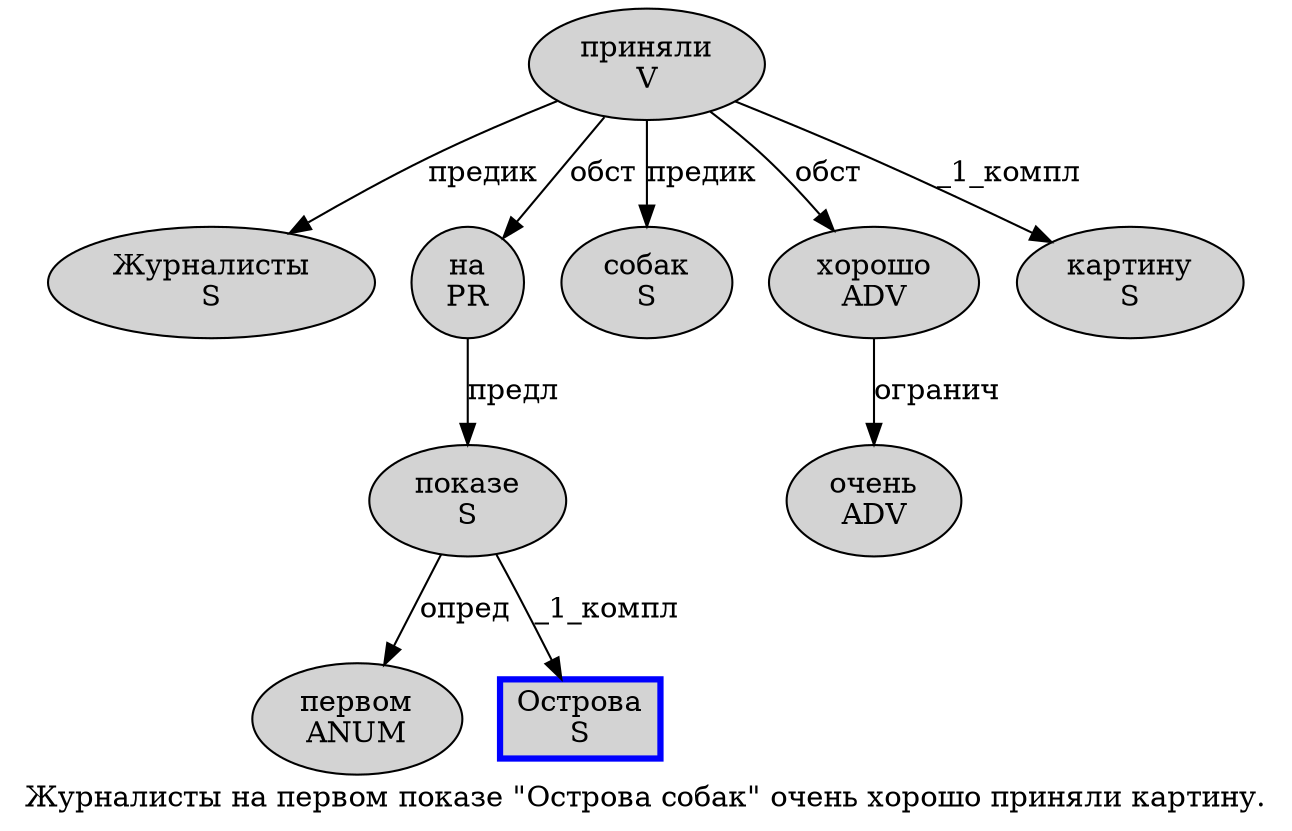 digraph SENTENCE_1604 {
	graph [label="Журналисты на первом показе \"Острова собак\" очень хорошо приняли картину."]
	node [style=filled]
		0 [label="Журналисты
S" color="" fillcolor=lightgray penwidth=1 shape=ellipse]
		1 [label="на
PR" color="" fillcolor=lightgray penwidth=1 shape=ellipse]
		2 [label="первом
ANUM" color="" fillcolor=lightgray penwidth=1 shape=ellipse]
		3 [label="показе
S" color="" fillcolor=lightgray penwidth=1 shape=ellipse]
		5 [label="Острова
S" color=blue fillcolor=lightgray penwidth=3 shape=box]
		6 [label="собак
S" color="" fillcolor=lightgray penwidth=1 shape=ellipse]
		8 [label="очень
ADV" color="" fillcolor=lightgray penwidth=1 shape=ellipse]
		9 [label="хорошо
ADV" color="" fillcolor=lightgray penwidth=1 shape=ellipse]
		10 [label="приняли
V" color="" fillcolor=lightgray penwidth=1 shape=ellipse]
		11 [label="картину
S" color="" fillcolor=lightgray penwidth=1 shape=ellipse]
			3 -> 2 [label="опред"]
			3 -> 5 [label="_1_компл"]
			1 -> 3 [label="предл"]
			9 -> 8 [label="огранич"]
			10 -> 0 [label="предик"]
			10 -> 1 [label="обст"]
			10 -> 6 [label="предик"]
			10 -> 9 [label="обст"]
			10 -> 11 [label="_1_компл"]
}